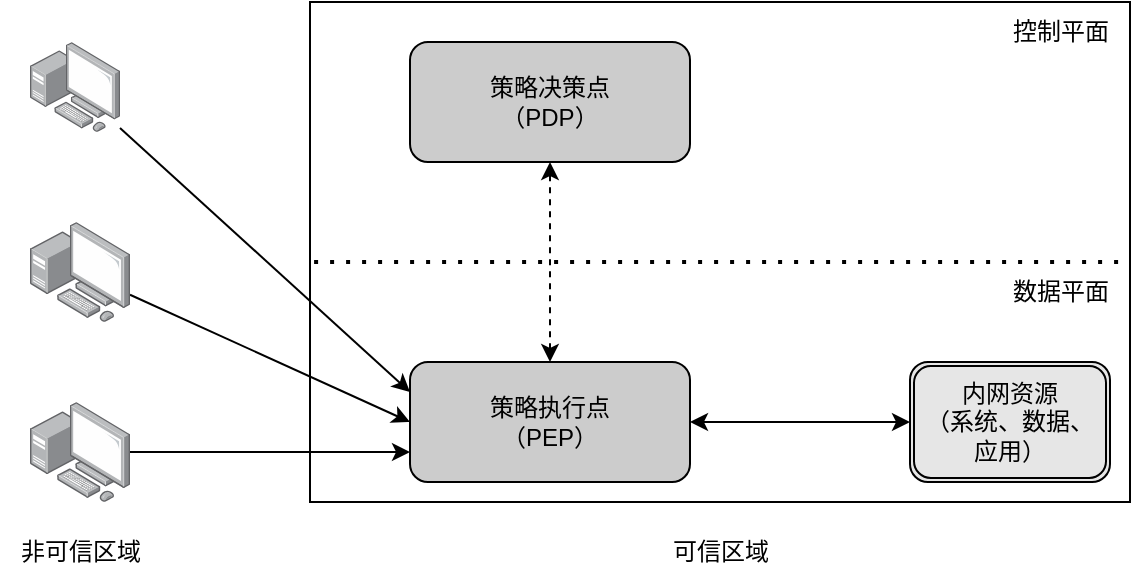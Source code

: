 <mxfile version="24.0.7" type="github">
  <diagram name="第 1 页" id="vu2MBvDtXvxAbupbZDbj">
    <mxGraphModel dx="784" dy="400" grid="1" gridSize="10" guides="1" tooltips="1" connect="1" arrows="1" fold="1" page="1" pageScale="1" pageWidth="827" pageHeight="1169" math="0" shadow="0">
      <root>
        <mxCell id="0" />
        <mxCell id="1" parent="0" />
        <mxCell id="UlN5Vu3KfWHj5Tbsn1Un-7" value="" style="rounded=0;whiteSpace=wrap;html=1;" vertex="1" parent="1">
          <mxGeometry x="270" y="270" width="410" height="250" as="geometry" />
        </mxCell>
        <mxCell id="UlN5Vu3KfWHj5Tbsn1Un-14" style="edgeStyle=orthogonalEdgeStyle;rounded=0;orthogonalLoop=1;jettySize=auto;html=1;entryX=0;entryY=0.75;entryDx=0;entryDy=0;" edge="1" parent="1" source="sWWAI7rI3XmYcROVgZm0-29" target="UlN5Vu3KfWHj5Tbsn1Un-2">
          <mxGeometry relative="1" as="geometry" />
        </mxCell>
        <mxCell id="sWWAI7rI3XmYcROVgZm0-29" value="" style="image;points=[];aspect=fixed;html=1;align=center;shadow=0;dashed=0;image=img/lib/allied_telesis/computer_and_terminals/Personal_Computer_with_Server.svg;" parent="1" vertex="1">
          <mxGeometry x="130" y="470" width="50" height="50" as="geometry" />
        </mxCell>
        <mxCell id="UlN5Vu3KfWHj5Tbsn1Un-2" value="策略执行点&lt;div&gt;（PEP）&lt;/div&gt;" style="rounded=1;whiteSpace=wrap;html=1;fillColor=#CCCCCC;" vertex="1" parent="1">
          <mxGeometry x="320" y="450" width="140" height="60" as="geometry" />
        </mxCell>
        <mxCell id="UlN5Vu3KfWHj5Tbsn1Un-5" value="内网资源&lt;div&gt;（系统、数据、应用）&lt;/div&gt;" style="shape=ext;double=1;rounded=1;whiteSpace=wrap;html=1;fillColor=#E6E6E6;" vertex="1" parent="1">
          <mxGeometry x="570" y="450" width="100" height="60" as="geometry" />
        </mxCell>
        <mxCell id="UlN5Vu3KfWHj5Tbsn1Un-6" value="策略决策点&lt;div&gt;（PDP）&lt;/div&gt;" style="rounded=1;whiteSpace=wrap;html=1;fillColor=#CCCCCC;" vertex="1" parent="1">
          <mxGeometry x="320" y="290" width="140" height="60" as="geometry" />
        </mxCell>
        <mxCell id="UlN5Vu3KfWHj5Tbsn1Un-9" value="数据平面" style="text;html=1;align=center;verticalAlign=middle;resizable=0;points=[];autosize=1;strokeColor=none;fillColor=none;" vertex="1" parent="1">
          <mxGeometry x="610" y="400" width="70" height="30" as="geometry" />
        </mxCell>
        <mxCell id="UlN5Vu3KfWHj5Tbsn1Un-10" value="控制平面" style="text;html=1;align=center;verticalAlign=middle;resizable=0;points=[];autosize=1;strokeColor=none;fillColor=none;" vertex="1" parent="1">
          <mxGeometry x="610" y="270" width="70" height="30" as="geometry" />
        </mxCell>
        <mxCell id="UlN5Vu3KfWHj5Tbsn1Un-11" value="" style="endArrow=none;dashed=1;html=1;dashPattern=1 3;strokeWidth=2;rounded=0;entryX=1;entryY=0.52;entryDx=0;entryDy=0;entryPerimeter=0;exitX=0.005;exitY=0.52;exitDx=0;exitDy=0;exitPerimeter=0;" edge="1" parent="1" source="UlN5Vu3KfWHj5Tbsn1Un-7" target="UlN5Vu3KfWHj5Tbsn1Un-7">
          <mxGeometry width="50" height="50" relative="1" as="geometry">
            <mxPoint x="170" y="410" as="sourcePoint" />
            <mxPoint x="220" y="360" as="targetPoint" />
          </mxGeometry>
        </mxCell>
        <mxCell id="UlN5Vu3KfWHj5Tbsn1Un-15" value="" style="endArrow=classic;startArrow=classic;html=1;rounded=0;entryX=0;entryY=0.5;entryDx=0;entryDy=0;exitX=1;exitY=0.5;exitDx=0;exitDy=0;" edge="1" parent="1" source="UlN5Vu3KfWHj5Tbsn1Un-2" target="UlN5Vu3KfWHj5Tbsn1Un-5">
          <mxGeometry width="50" height="50" relative="1" as="geometry">
            <mxPoint x="570" y="610" as="sourcePoint" />
            <mxPoint x="620" y="560" as="targetPoint" />
          </mxGeometry>
        </mxCell>
        <mxCell id="UlN5Vu3KfWHj5Tbsn1Un-16" value="" style="endArrow=classic;startArrow=classic;html=1;rounded=0;entryX=0.5;entryY=1;entryDx=0;entryDy=0;dashed=1;" edge="1" parent="1" source="UlN5Vu3KfWHj5Tbsn1Un-2" target="UlN5Vu3KfWHj5Tbsn1Un-6">
          <mxGeometry width="50" height="50" relative="1" as="geometry">
            <mxPoint x="120" y="430" as="sourcePoint" />
            <mxPoint x="170" y="380" as="targetPoint" />
          </mxGeometry>
        </mxCell>
        <mxCell id="UlN5Vu3KfWHj5Tbsn1Un-17" value="可信区域" style="text;html=1;align=center;verticalAlign=middle;resizable=0;points=[];autosize=1;strokeColor=none;fillColor=none;" vertex="1" parent="1">
          <mxGeometry x="440" y="530" width="70" height="30" as="geometry" />
        </mxCell>
        <mxCell id="UlN5Vu3KfWHj5Tbsn1Un-18" value="非可信区域" style="text;html=1;align=center;verticalAlign=middle;resizable=0;points=[];autosize=1;strokeColor=none;fillColor=none;" vertex="1" parent="1">
          <mxGeometry x="115" y="530" width="80" height="30" as="geometry" />
        </mxCell>
        <mxCell id="UlN5Vu3KfWHj5Tbsn1Un-22" style="rounded=0;orthogonalLoop=1;jettySize=auto;html=1;entryX=0;entryY=0.5;entryDx=0;entryDy=0;" edge="1" parent="1" source="UlN5Vu3KfWHj5Tbsn1Un-19" target="UlN5Vu3KfWHj5Tbsn1Un-2">
          <mxGeometry relative="1" as="geometry" />
        </mxCell>
        <mxCell id="UlN5Vu3KfWHj5Tbsn1Un-19" value="" style="image;points=[];aspect=fixed;html=1;align=center;shadow=0;dashed=0;image=img/lib/allied_telesis/computer_and_terminals/Personal_Computer_with_Server.svg;" vertex="1" parent="1">
          <mxGeometry x="130" y="380" width="50" height="50" as="geometry" />
        </mxCell>
        <mxCell id="UlN5Vu3KfWHj5Tbsn1Un-21" style="rounded=0;orthogonalLoop=1;jettySize=auto;html=1;entryX=0;entryY=0.25;entryDx=0;entryDy=0;" edge="1" parent="1" source="UlN5Vu3KfWHj5Tbsn1Un-20" target="UlN5Vu3KfWHj5Tbsn1Un-2">
          <mxGeometry relative="1" as="geometry" />
        </mxCell>
        <mxCell id="UlN5Vu3KfWHj5Tbsn1Un-20" value="" style="image;points=[];aspect=fixed;html=1;align=center;shadow=0;dashed=0;image=img/lib/allied_telesis/computer_and_terminals/Personal_Computer_with_Server.svg;" vertex="1" parent="1">
          <mxGeometry x="130" y="290" width="45" height="45" as="geometry" />
        </mxCell>
      </root>
    </mxGraphModel>
  </diagram>
</mxfile>
